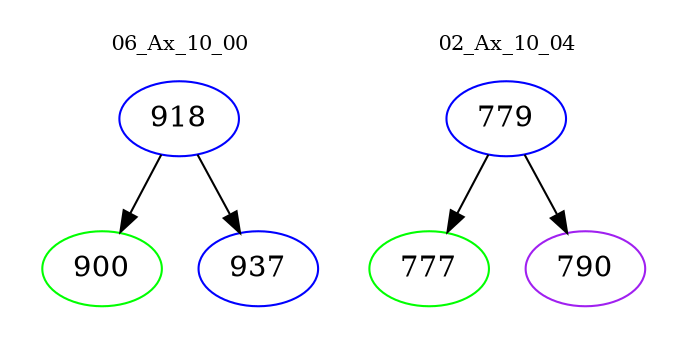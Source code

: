 digraph{
subgraph cluster_0 {
color = white
label = "06_Ax_10_00";
fontsize=10;
T0_918 [label="918", color="blue"]
T0_918 -> T0_900 [color="black"]
T0_900 [label="900", color="green"]
T0_918 -> T0_937 [color="black"]
T0_937 [label="937", color="blue"]
}
subgraph cluster_1 {
color = white
label = "02_Ax_10_04";
fontsize=10;
T1_779 [label="779", color="blue"]
T1_779 -> T1_777 [color="black"]
T1_777 [label="777", color="green"]
T1_779 -> T1_790 [color="black"]
T1_790 [label="790", color="purple"]
}
}
